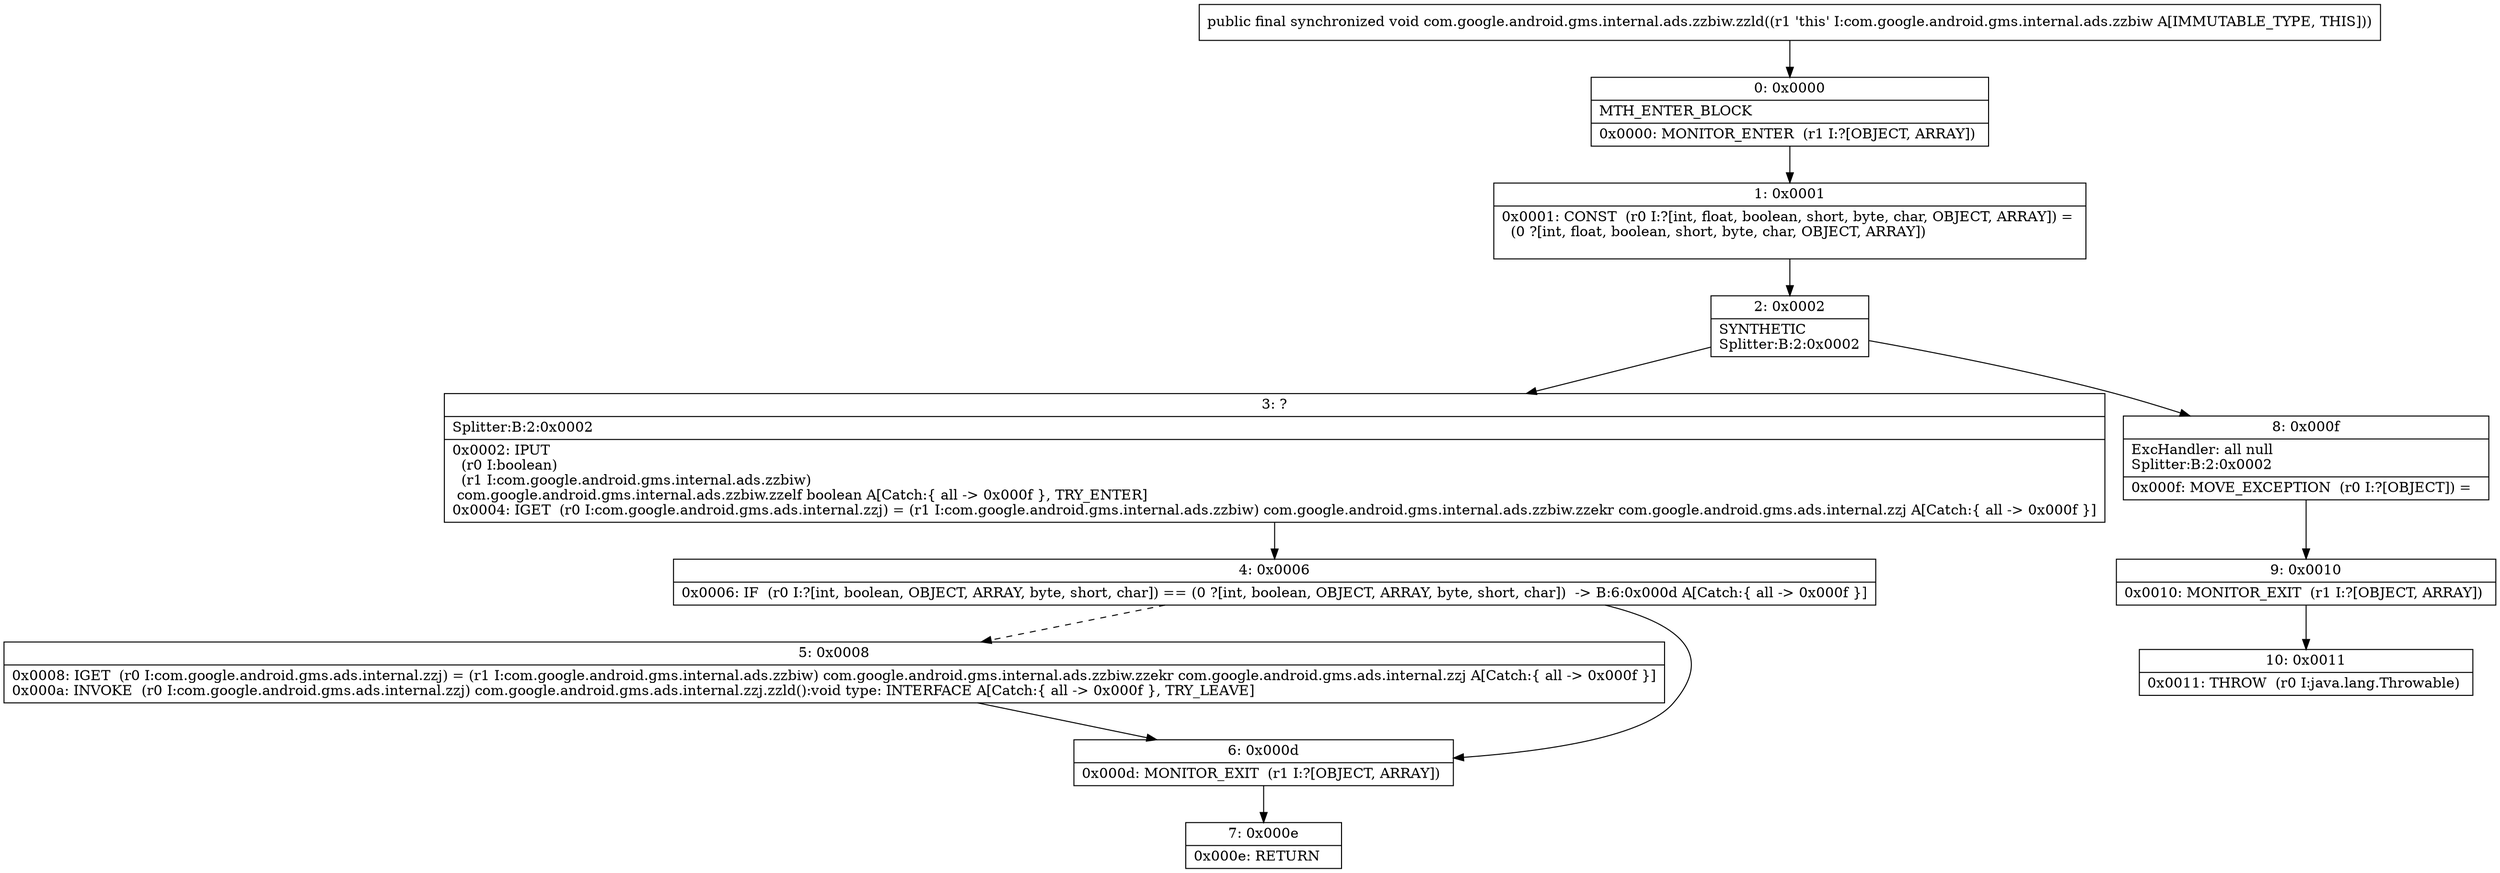 digraph "CFG forcom.google.android.gms.internal.ads.zzbiw.zzld()V" {
Node_0 [shape=record,label="{0\:\ 0x0000|MTH_ENTER_BLOCK\l|0x0000: MONITOR_ENTER  (r1 I:?[OBJECT, ARRAY]) \l}"];
Node_1 [shape=record,label="{1\:\ 0x0001|0x0001: CONST  (r0 I:?[int, float, boolean, short, byte, char, OBJECT, ARRAY]) = \l  (0 ?[int, float, boolean, short, byte, char, OBJECT, ARRAY])\l \l}"];
Node_2 [shape=record,label="{2\:\ 0x0002|SYNTHETIC\lSplitter:B:2:0x0002\l}"];
Node_3 [shape=record,label="{3\:\ ?|Splitter:B:2:0x0002\l|0x0002: IPUT  \l  (r0 I:boolean)\l  (r1 I:com.google.android.gms.internal.ads.zzbiw)\l com.google.android.gms.internal.ads.zzbiw.zzelf boolean A[Catch:\{ all \-\> 0x000f \}, TRY_ENTER]\l0x0004: IGET  (r0 I:com.google.android.gms.ads.internal.zzj) = (r1 I:com.google.android.gms.internal.ads.zzbiw) com.google.android.gms.internal.ads.zzbiw.zzekr com.google.android.gms.ads.internal.zzj A[Catch:\{ all \-\> 0x000f \}]\l}"];
Node_4 [shape=record,label="{4\:\ 0x0006|0x0006: IF  (r0 I:?[int, boolean, OBJECT, ARRAY, byte, short, char]) == (0 ?[int, boolean, OBJECT, ARRAY, byte, short, char])  \-\> B:6:0x000d A[Catch:\{ all \-\> 0x000f \}]\l}"];
Node_5 [shape=record,label="{5\:\ 0x0008|0x0008: IGET  (r0 I:com.google.android.gms.ads.internal.zzj) = (r1 I:com.google.android.gms.internal.ads.zzbiw) com.google.android.gms.internal.ads.zzbiw.zzekr com.google.android.gms.ads.internal.zzj A[Catch:\{ all \-\> 0x000f \}]\l0x000a: INVOKE  (r0 I:com.google.android.gms.ads.internal.zzj) com.google.android.gms.ads.internal.zzj.zzld():void type: INTERFACE A[Catch:\{ all \-\> 0x000f \}, TRY_LEAVE]\l}"];
Node_6 [shape=record,label="{6\:\ 0x000d|0x000d: MONITOR_EXIT  (r1 I:?[OBJECT, ARRAY]) \l}"];
Node_7 [shape=record,label="{7\:\ 0x000e|0x000e: RETURN   \l}"];
Node_8 [shape=record,label="{8\:\ 0x000f|ExcHandler: all null\lSplitter:B:2:0x0002\l|0x000f: MOVE_EXCEPTION  (r0 I:?[OBJECT]) =  \l}"];
Node_9 [shape=record,label="{9\:\ 0x0010|0x0010: MONITOR_EXIT  (r1 I:?[OBJECT, ARRAY]) \l}"];
Node_10 [shape=record,label="{10\:\ 0x0011|0x0011: THROW  (r0 I:java.lang.Throwable) \l}"];
MethodNode[shape=record,label="{public final synchronized void com.google.android.gms.internal.ads.zzbiw.zzld((r1 'this' I:com.google.android.gms.internal.ads.zzbiw A[IMMUTABLE_TYPE, THIS])) }"];
MethodNode -> Node_0;
Node_0 -> Node_1;
Node_1 -> Node_2;
Node_2 -> Node_3;
Node_2 -> Node_8;
Node_3 -> Node_4;
Node_4 -> Node_5[style=dashed];
Node_4 -> Node_6;
Node_5 -> Node_6;
Node_6 -> Node_7;
Node_8 -> Node_9;
Node_9 -> Node_10;
}

